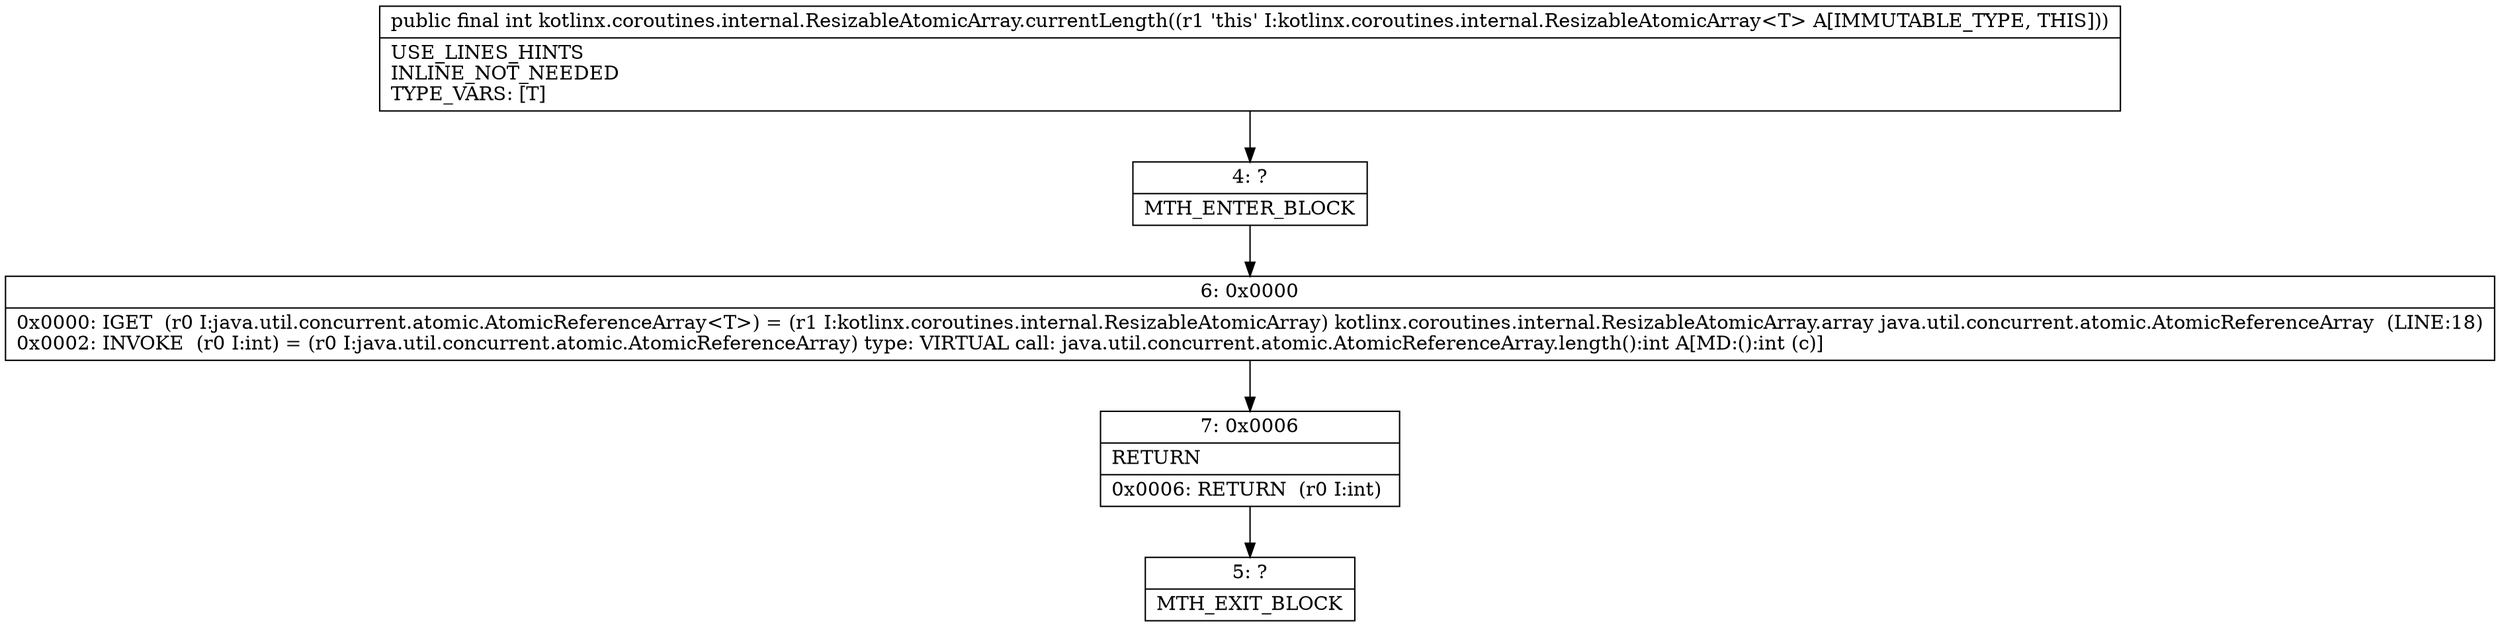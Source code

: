digraph "CFG forkotlinx.coroutines.internal.ResizableAtomicArray.currentLength()I" {
Node_4 [shape=record,label="{4\:\ ?|MTH_ENTER_BLOCK\l}"];
Node_6 [shape=record,label="{6\:\ 0x0000|0x0000: IGET  (r0 I:java.util.concurrent.atomic.AtomicReferenceArray\<T\>) = (r1 I:kotlinx.coroutines.internal.ResizableAtomicArray) kotlinx.coroutines.internal.ResizableAtomicArray.array java.util.concurrent.atomic.AtomicReferenceArray  (LINE:18)\l0x0002: INVOKE  (r0 I:int) = (r0 I:java.util.concurrent.atomic.AtomicReferenceArray) type: VIRTUAL call: java.util.concurrent.atomic.AtomicReferenceArray.length():int A[MD:():int (c)]\l}"];
Node_7 [shape=record,label="{7\:\ 0x0006|RETURN\l|0x0006: RETURN  (r0 I:int) \l}"];
Node_5 [shape=record,label="{5\:\ ?|MTH_EXIT_BLOCK\l}"];
MethodNode[shape=record,label="{public final int kotlinx.coroutines.internal.ResizableAtomicArray.currentLength((r1 'this' I:kotlinx.coroutines.internal.ResizableAtomicArray\<T\> A[IMMUTABLE_TYPE, THIS]))  | USE_LINES_HINTS\lINLINE_NOT_NEEDED\lTYPE_VARS: [T]\l}"];
MethodNode -> Node_4;Node_4 -> Node_6;
Node_6 -> Node_7;
Node_7 -> Node_5;
}

